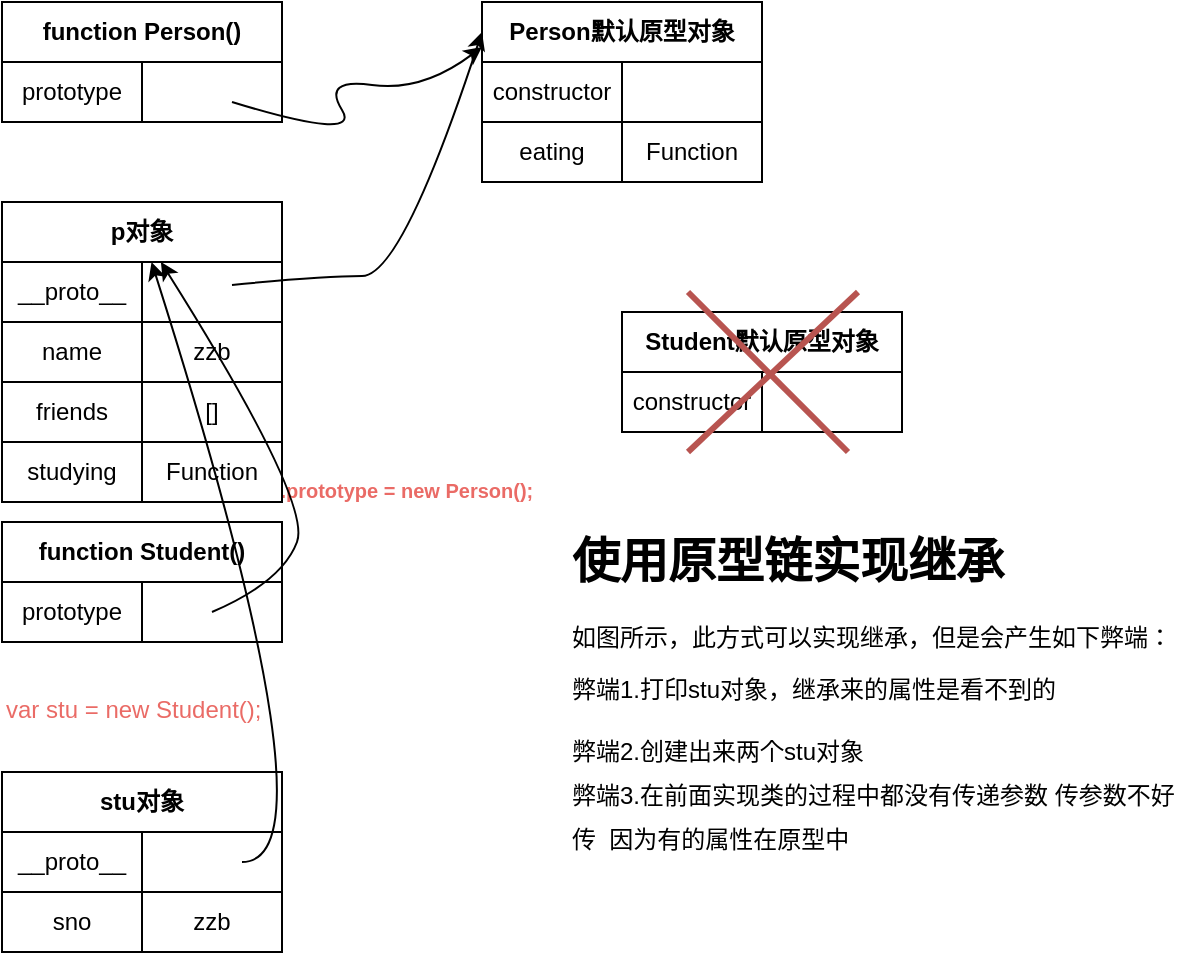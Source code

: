 <mxfile version="12.2.4" pages="1"><diagram id="E5UWtUmtchTzqkF-fXMc" name="Page-1"><mxGraphModel dx="753" dy="440" grid="1" gridSize="10" guides="1" tooltips="1" connect="1" arrows="1" fold="1" page="1" pageScale="1" pageWidth="827" pageHeight="1169" math="0" shadow="0"><root><mxCell id="0"/><mxCell id="1" parent="0"/><mxCell id="72" value="" style="rounded=0;whiteSpace=wrap;html=1;fillColor=none;gradientColor=none;align=left;" parent="1" vertex="1"><mxGeometry x="50" y="30" width="140" height="60" as="geometry"/></mxCell><mxCell id="74" value="&lt;b&gt;function Person()&lt;/b&gt;" style="rounded=0;whiteSpace=wrap;html=1;align=center;" parent="1" vertex="1"><mxGeometry x="50" y="30" width="140" height="30" as="geometry"/></mxCell><mxCell id="75" value="" style="rounded=0;whiteSpace=wrap;html=1;align=center;" parent="1" vertex="1"><mxGeometry x="50" y="60" width="140" height="30" as="geometry"/></mxCell><mxCell id="77" value="prototype" style="rounded=0;whiteSpace=wrap;html=1;" parent="1" vertex="1"><mxGeometry x="50" y="60" width="70" height="30" as="geometry"/></mxCell><mxCell id="78" value="" style="rounded=0;whiteSpace=wrap;html=1;" parent="1" vertex="1"><mxGeometry x="120" y="60" width="70" height="30" as="geometry"/></mxCell><mxCell id="84" value="" style="rounded=0;whiteSpace=wrap;html=1;fillColor=none;gradientColor=none;align=left;" parent="1" vertex="1"><mxGeometry x="50" y="130" width="140" height="60" as="geometry"/></mxCell><mxCell id="85" value="&lt;b&gt;p对象&lt;/b&gt;" style="rounded=0;whiteSpace=wrap;html=1;align=center;" parent="1" vertex="1"><mxGeometry x="50" y="130" width="140" height="30" as="geometry"/></mxCell><mxCell id="86" value="" style="rounded=0;whiteSpace=wrap;html=1;align=center;" parent="1" vertex="1"><mxGeometry x="50" y="160" width="140" height="120" as="geometry"/></mxCell><mxCell id="87" value="__proto__" style="rounded=0;whiteSpace=wrap;html=1;" parent="1" vertex="1"><mxGeometry x="50" y="160" width="70" height="30" as="geometry"/></mxCell><mxCell id="89" value="" style="rounded=0;whiteSpace=wrap;html=1;align=center;" parent="1" vertex="1"><mxGeometry x="50" y="190" width="140" height="30" as="geometry"/></mxCell><mxCell id="90" value="name" style="rounded=0;whiteSpace=wrap;html=1;" parent="1" vertex="1"><mxGeometry x="50" y="190" width="70" height="30" as="geometry"/></mxCell><mxCell id="91" value="zzb" style="rounded=0;whiteSpace=wrap;html=1;" parent="1" vertex="1"><mxGeometry x="120" y="190" width="70" height="30" as="geometry"/></mxCell><mxCell id="92" value="" style="rounded=0;whiteSpace=wrap;html=1;align=center;" parent="1" vertex="1"><mxGeometry x="50" y="220" width="140" height="30" as="geometry"/></mxCell><mxCell id="94" value="friends" style="rounded=0;whiteSpace=wrap;html=1;" parent="1" vertex="1"><mxGeometry x="50" y="220" width="70" height="30" as="geometry"/></mxCell><mxCell id="97" value="" style="rounded=0;whiteSpace=wrap;html=1;fillColor=none;gradientColor=none;align=left;" parent="1" vertex="1"><mxGeometry x="50" y="290" width="140" height="60" as="geometry"/></mxCell><mxCell id="98" value="&lt;b&gt;function Student()&lt;/b&gt;" style="rounded=0;whiteSpace=wrap;html=1;align=center;" parent="1" vertex="1"><mxGeometry x="50" y="290" width="140" height="30" as="geometry"/></mxCell><mxCell id="99" value="" style="rounded=0;whiteSpace=wrap;html=1;align=center;" parent="1" vertex="1"><mxGeometry x="50" y="320" width="140" height="30" as="geometry"/></mxCell><mxCell id="100" value="prototype" style="rounded=0;whiteSpace=wrap;html=1;" parent="1" vertex="1"><mxGeometry x="50" y="320" width="70" height="30" as="geometry"/></mxCell><mxCell id="101" value="" style="rounded=0;whiteSpace=wrap;html=1;" parent="1" vertex="1"><mxGeometry x="120" y="320" width="70" height="30" as="geometry"/></mxCell><mxCell id="124" value="" style="rounded=0;whiteSpace=wrap;html=1;fillColor=none;gradientColor=none;align=left;" parent="1" vertex="1"><mxGeometry x="50" y="415" width="140" height="60" as="geometry"/></mxCell><mxCell id="125" value="&lt;b&gt;stu对象&lt;/b&gt;" style="rounded=0;whiteSpace=wrap;html=1;align=center;" parent="1" vertex="1"><mxGeometry x="50" y="415" width="140" height="30" as="geometry"/></mxCell><mxCell id="126" value="" style="rounded=0;whiteSpace=wrap;html=1;align=center;" parent="1" vertex="1"><mxGeometry x="50" y="445" width="140" height="60" as="geometry"/></mxCell><mxCell id="127" value="__proto__" style="rounded=0;whiteSpace=wrap;html=1;" parent="1" vertex="1"><mxGeometry x="50" y="445" width="70" height="30" as="geometry"/></mxCell><mxCell id="128" value="" style="rounded=0;whiteSpace=wrap;html=1;align=center;" parent="1" vertex="1"><mxGeometry x="50" y="475" width="140" height="30" as="geometry"/></mxCell><mxCell id="129" value="sno" style="rounded=0;whiteSpace=wrap;html=1;" parent="1" vertex="1"><mxGeometry x="50" y="475" width="70" height="30" as="geometry"/></mxCell><mxCell id="130" value="zzb" style="rounded=0;whiteSpace=wrap;html=1;" parent="1" vertex="1"><mxGeometry x="120" y="475" width="70" height="30" as="geometry"/></mxCell><mxCell id="134" value="" style="rounded=0;whiteSpace=wrap;html=1;" parent="1" vertex="1"><mxGeometry x="120" y="445" width="70" height="30" as="geometry"/></mxCell><mxCell id="135" style="edgeStyle=orthogonalEdgeStyle;rounded=0;orthogonalLoop=1;jettySize=auto;html=1;exitX=0.5;exitY=1;exitDx=0;exitDy=0;" parent="1" source="126" target="126" edge="1"><mxGeometry relative="1" as="geometry"/></mxCell><mxCell id="136" value="" style="rounded=0;whiteSpace=wrap;html=1;fillColor=none;gradientColor=none;align=left;" parent="1" vertex="1"><mxGeometry x="290" y="30" width="140" height="60" as="geometry"/></mxCell><mxCell id="137" value="&lt;b&gt;Person默认原型对象&lt;/b&gt;" style="rounded=0;whiteSpace=wrap;html=1;align=center;" parent="1" vertex="1"><mxGeometry x="290" y="30" width="140" height="30" as="geometry"/></mxCell><mxCell id="138" value="" style="rounded=0;whiteSpace=wrap;html=1;align=center;" parent="1" vertex="1"><mxGeometry x="290" y="60" width="140" height="60" as="geometry"/></mxCell><mxCell id="141" value="" style="rounded=0;whiteSpace=wrap;html=1;align=center;" parent="1" vertex="1"><mxGeometry x="290" y="60" width="140" height="30" as="geometry"/></mxCell><mxCell id="142" value="" style="rounded=0;whiteSpace=wrap;html=1;align=center;" parent="1" vertex="1"><mxGeometry x="290" y="90" width="140" height="30" as="geometry"/></mxCell><mxCell id="143" value="constructor" style="rounded=0;whiteSpace=wrap;html=1;" parent="1" vertex="1"><mxGeometry x="290" y="60" width="70" height="30" as="geometry"/></mxCell><mxCell id="144" value="" style="rounded=0;whiteSpace=wrap;html=1;" parent="1" vertex="1"><mxGeometry x="360" y="60" width="70" height="30" as="geometry"/></mxCell><mxCell id="145" value="eating" style="rounded=0;whiteSpace=wrap;html=1;" parent="1" vertex="1"><mxGeometry x="290" y="90" width="70" height="30" as="geometry"/></mxCell><mxCell id="146" value="Function" style="rounded=0;whiteSpace=wrap;html=1;" parent="1" vertex="1"><mxGeometry x="360" y="90" width="70" height="30" as="geometry"/></mxCell><mxCell id="147" value="" style="rounded=0;whiteSpace=wrap;html=1;fillColor=none;gradientColor=none;align=left;" parent="1" vertex="1"><mxGeometry x="360" y="185" width="140" height="60" as="geometry"/></mxCell><mxCell id="148" value="&lt;b&gt;Student默认原型对象&lt;/b&gt;" style="rounded=0;whiteSpace=wrap;html=1;align=center;" parent="1" vertex="1"><mxGeometry x="360" y="185" width="140" height="30" as="geometry"/></mxCell><mxCell id="149" value="" style="rounded=0;whiteSpace=wrap;html=1;align=center;" parent="1" vertex="1"><mxGeometry x="360" y="215" width="140" height="25" as="geometry"/></mxCell><mxCell id="150" value="" style="rounded=0;whiteSpace=wrap;html=1;align=center;" parent="1" vertex="1"><mxGeometry x="360" y="215" width="140" height="30" as="geometry"/></mxCell><mxCell id="152" value="constructor" style="rounded=0;whiteSpace=wrap;html=1;" parent="1" vertex="1"><mxGeometry x="360" y="215" width="70" height="30" as="geometry"/></mxCell><mxCell id="153" value="" style="rounded=0;whiteSpace=wrap;html=1;" parent="1" vertex="1"><mxGeometry x="430" y="215" width="70" height="30" as="geometry"/></mxCell><mxCell id="154" value="" style="curved=1;endArrow=classic;html=1;entryX=0;entryY=0.75;entryDx=0;entryDy=0;" parent="1" target="137" edge="1"><mxGeometry width="50" height="50" relative="1" as="geometry"><mxPoint x="165" y="80" as="sourcePoint"/><mxPoint x="215" y="30" as="targetPoint"/><Array as="points"><mxPoint x="230" y="100"/><mxPoint x="210" y="68"/><mxPoint x="260" y="75"/></Array></mxGeometry></mxCell><mxCell id="155" value="" style="curved=1;endArrow=classic;html=1;entryX=0;entryY=0.25;entryDx=0;entryDy=0;" parent="1" target="136" edge="1"><mxGeometry width="50" height="50" relative="1" as="geometry"><mxPoint x="165" y="171.5" as="sourcePoint"/><mxPoint x="290" y="159" as="targetPoint"/><Array as="points"><mxPoint x="210" y="167"/><mxPoint x="250" y="167"/></Array></mxGeometry></mxCell><mxCell id="158" value="&lt;font style=&quot;font-size: 10px&quot; color=&quot;#ea6b66&quot;&gt;&lt;b&gt;Student.prototype = new Person();&lt;/b&gt;&lt;/font&gt;" style="text;html=1;" parent="1" vertex="1"><mxGeometry x="150" y="260" width="210" height="30" as="geometry"/></mxCell><mxCell id="164" value="&lt;font color=&quot;#ea6b66&quot;&gt;var stu = new Student();&lt;/font&gt;" style="text;html=1;" parent="1" vertex="1"><mxGeometry x="50" y="370" width="150" height="30" as="geometry"/></mxCell><mxCell id="165" value="" style="endArrow=none;html=1;fillColor=#f8cecc;strokeColor=#b85450;strokeWidth=3;" parent="1" edge="1"><mxGeometry width="50" height="50" relative="1" as="geometry"><mxPoint x="393" y="255" as="sourcePoint"/><mxPoint x="478" y="175" as="targetPoint"/></mxGeometry></mxCell><mxCell id="167" value="" style="endArrow=none;html=1;fillColor=#f8cecc;strokeColor=#b85450;strokeWidth=3;" parent="1" edge="1"><mxGeometry width="50" height="50" relative="1" as="geometry"><mxPoint x="473" y="255" as="sourcePoint"/><mxPoint x="393" y="175" as="targetPoint"/></mxGeometry></mxCell><mxCell id="168" value="&lt;h1&gt;使用原型链实现继承&lt;/h1&gt;&lt;p&gt;如图所示，此方式可以实现继承，但是会产生如下弊端：&lt;/p&gt;&lt;p&gt;&lt;span style=&quot;white-space: pre&quot;&gt;弊端1.打印stu对象，继承来的属性是看不到的&lt;/span&gt;&lt;/p&gt;&lt;div style=&quot;font-family: &amp;#34;cascadia code&amp;#34; , , &amp;#34;consolas&amp;#34; , &amp;#34;courier new&amp;#34; , monospace , &amp;#34;consolas&amp;#34; , &amp;#34;courier new&amp;#34; , monospace ; line-height: 22px ; white-space: pre&quot;&gt;&lt;font style=&quot;font-size: 12px&quot;&gt;弊端2.创建出来两个stu对象&lt;br&gt;&lt;div style=&quot;font-family: &amp;#34;cascadia code&amp;#34; , , &amp;#34;consolas&amp;#34; , &amp;#34;courier new&amp;#34; , monospace , &amp;#34;consolas&amp;#34; , &amp;#34;courier new&amp;#34; , monospace ; line-height: 22px&quot;&gt;&lt;div&gt;弊端3.在前面实现类的过程中都没有传递参数 &lt;span&gt;传参数不好&lt;/span&gt;&lt;/div&gt;&lt;div&gt;&lt;span&gt;传 &amp;nbsp;因为有的属性在原型中&lt;/span&gt;&lt;/div&gt;&lt;/div&gt;&lt;/font&gt;&lt;/div&gt;" style="text;html=1;strokeColor=none;fillColor=none;spacing=5;spacingTop=-20;whiteSpace=wrap;overflow=hidden;rounded=0;" parent="1" vertex="1"><mxGeometry x="330" y="290" width="310" height="170" as="geometry"/></mxCell><mxCell id="170" value="" style="rounded=0;whiteSpace=wrap;html=1;align=center;" parent="1" vertex="1"><mxGeometry x="50" y="250" width="140" height="30" as="geometry"/></mxCell><mxCell id="169" value="[]" style="rounded=0;whiteSpace=wrap;html=1;" parent="1" vertex="1"><mxGeometry x="120" y="220" width="70" height="30" as="geometry"/></mxCell><mxCell id="172" value="studying" style="rounded=0;whiteSpace=wrap;html=1;" parent="1" vertex="1"><mxGeometry x="50" y="250" width="70" height="30" as="geometry"/></mxCell><mxCell id="173" value="Function" style="rounded=0;whiteSpace=wrap;html=1;" parent="1" vertex="1"><mxGeometry x="120" y="250" width="70" height="30" as="geometry"/></mxCell><mxCell id="174" value="" style="curved=1;endArrow=classic;html=1;" parent="1" target="85" edge="1"><mxGeometry width="50" height="50" relative="1" as="geometry"><mxPoint x="170" y="460" as="sourcePoint"/><mxPoint x="163.68" y="252.01" as="targetPoint"/><Array as="points"><mxPoint x="220" y="460"/></Array></mxGeometry></mxCell><mxCell id="175" value="" style="curved=1;endArrow=classic;html=1;" parent="1" edge="1"><mxGeometry width="50" height="50" relative="1" as="geometry"><mxPoint x="155" y="335" as="sourcePoint"/><mxPoint x="129.444" y="160" as="targetPoint"/><Array as="points"><mxPoint x="190" y="320"/><mxPoint x="205" y="280"/></Array></mxGeometry></mxCell></root></mxGraphModel></diagram></mxfile>